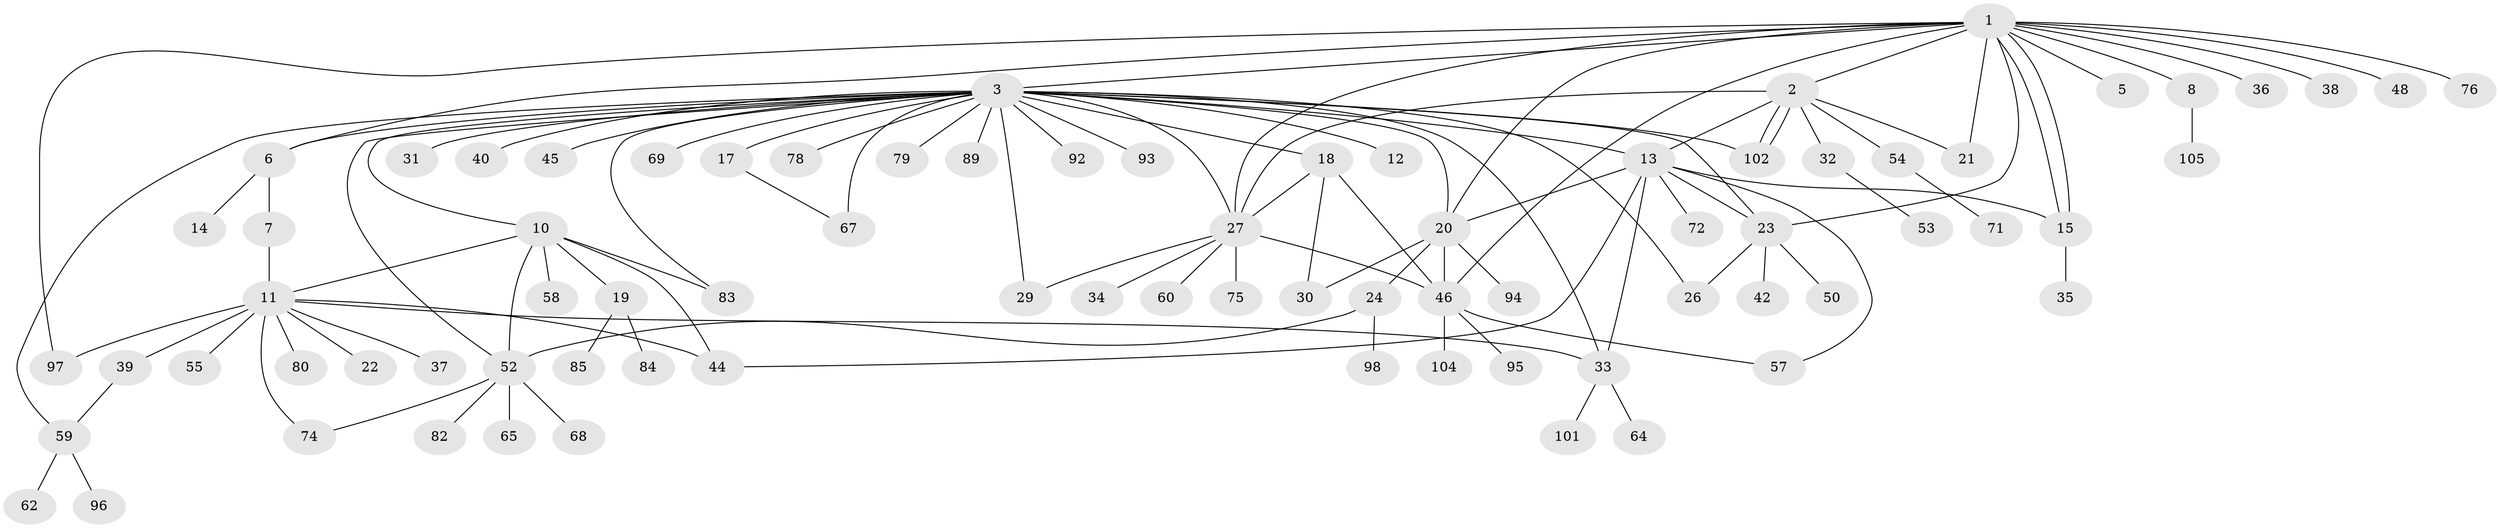 // original degree distribution, {19: 0.009433962264150943, 8: 0.02830188679245283, 25: 0.009433962264150943, 2: 0.2169811320754717, 1: 0.5, 5: 0.02830188679245283, 3: 0.08490566037735849, 7: 0.02830188679245283, 12: 0.018867924528301886, 10: 0.009433962264150943, 4: 0.05660377358490566, 6: 0.009433962264150943}
// Generated by graph-tools (version 1.1) at 2025/11/02/27/25 16:11:13]
// undirected, 79 vertices, 111 edges
graph export_dot {
graph [start="1"]
  node [color=gray90,style=filled];
  1 [super="+77"];
  2 [super="+4"];
  3 [super="+25"];
  5;
  6 [super="+9"];
  7;
  8 [super="+49"];
  10 [super="+16"];
  11 [super="+100"];
  12;
  13 [super="+47"];
  14;
  15 [super="+87"];
  17 [super="+86"];
  18 [super="+70"];
  19 [super="+61"];
  20 [super="+91"];
  21 [super="+43"];
  22;
  23 [super="+106"];
  24 [super="+88"];
  26 [super="+28"];
  27 [super="+51"];
  29 [super="+66"];
  30 [super="+73"];
  31;
  32;
  33 [super="+56"];
  34;
  35;
  36 [super="+41"];
  37;
  38;
  39;
  40;
  42;
  44;
  45;
  46 [super="+90"];
  48;
  50;
  52 [super="+81"];
  53;
  54;
  55;
  57;
  58 [super="+63"];
  59;
  60;
  62;
  64;
  65;
  67 [super="+99"];
  68;
  69;
  71;
  72;
  74;
  75;
  76;
  78;
  79;
  80;
  82;
  83;
  84;
  85;
  89;
  92;
  93 [super="+103"];
  94;
  95;
  96;
  97;
  98;
  101;
  102;
  104;
  105;
  1 -- 2;
  1 -- 3;
  1 -- 5;
  1 -- 6;
  1 -- 8;
  1 -- 15;
  1 -- 15;
  1 -- 23;
  1 -- 27 [weight=2];
  1 -- 36;
  1 -- 38;
  1 -- 46;
  1 -- 48;
  1 -- 76;
  1 -- 97;
  1 -- 20;
  1 -- 21;
  2 -- 21;
  2 -- 32;
  2 -- 54;
  2 -- 102;
  2 -- 102;
  2 -- 27;
  2 -- 13;
  3 -- 6;
  3 -- 10;
  3 -- 12;
  3 -- 13 [weight=2];
  3 -- 17;
  3 -- 18;
  3 -- 20;
  3 -- 23 [weight=2];
  3 -- 27 [weight=2];
  3 -- 29;
  3 -- 31;
  3 -- 45;
  3 -- 67 [weight=3];
  3 -- 69;
  3 -- 79;
  3 -- 83;
  3 -- 92;
  3 -- 102;
  3 -- 40;
  3 -- 78;
  3 -- 52;
  3 -- 89;
  3 -- 59;
  3 -- 93;
  3 -- 33;
  3 -- 26;
  6 -- 7;
  6 -- 14;
  7 -- 11;
  8 -- 105;
  10 -- 11;
  10 -- 44;
  10 -- 52 [weight=2];
  10 -- 58;
  10 -- 83;
  10 -- 19;
  11 -- 22;
  11 -- 33;
  11 -- 37;
  11 -- 39;
  11 -- 44;
  11 -- 55;
  11 -- 74;
  11 -- 80;
  11 -- 97;
  13 -- 15;
  13 -- 44;
  13 -- 57;
  13 -- 72;
  13 -- 33;
  13 -- 20;
  13 -- 23;
  15 -- 35;
  17 -- 67;
  18 -- 27;
  18 -- 30;
  18 -- 46;
  19 -- 84;
  19 -- 85;
  20 -- 24;
  20 -- 30;
  20 -- 46;
  20 -- 94;
  23 -- 26;
  23 -- 42;
  23 -- 50;
  24 -- 52;
  24 -- 98;
  27 -- 29;
  27 -- 34;
  27 -- 46;
  27 -- 75;
  27 -- 60;
  32 -- 53;
  33 -- 64;
  33 -- 101;
  39 -- 59;
  46 -- 95;
  46 -- 104;
  46 -- 57;
  52 -- 65;
  52 -- 68;
  52 -- 82;
  52 -- 74;
  54 -- 71;
  59 -- 62;
  59 -- 96;
}
